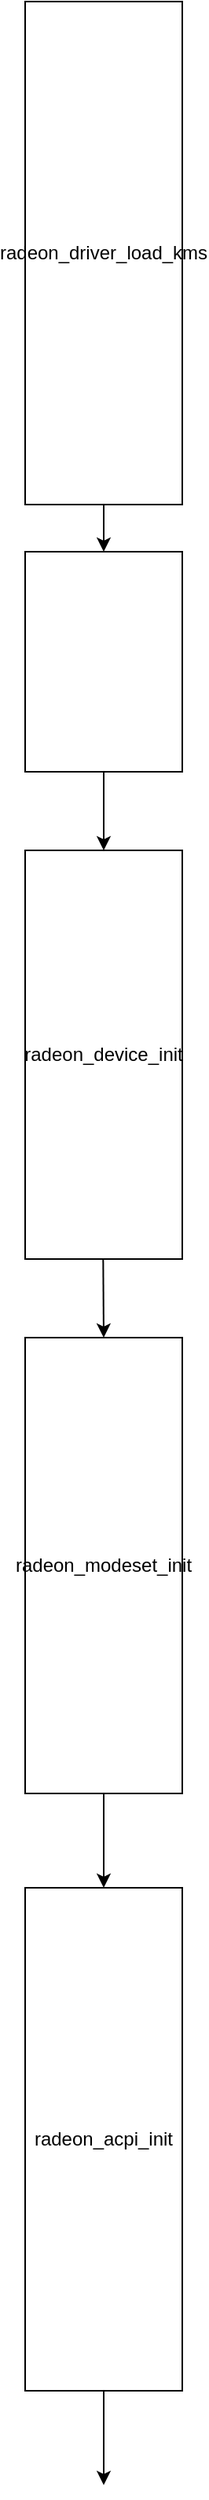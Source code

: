 <mxfile version="14.9.5" type="github">
  <diagram name="Page-1" id="e7e014a7-5840-1c2e-5031-d8a46d1fe8dd">
    <mxGraphModel dx="481" dy="1313" grid="1" gridSize="10" guides="1" tooltips="1" connect="1" arrows="1" fold="1" page="1" pageScale="1" pageWidth="1169" pageHeight="826" background="none" math="0" shadow="0">
      <root>
        <mxCell id="0" />
        <mxCell id="1" parent="0" />
        <mxCell id="-MmypGbTsIDj7He1W3D8-41" value="radeon_driver_load_kms" style="rounded=0;whiteSpace=wrap;html=1;" vertex="1" parent="1">
          <mxGeometry x="280" y="-40" width="100" height="320" as="geometry" />
        </mxCell>
        <mxCell id="-MmypGbTsIDj7He1W3D8-54" value="radeon_modeset_init" style="rounded=0;whiteSpace=wrap;html=1;" vertex="1" parent="1">
          <mxGeometry x="280" y="810" width="100" height="290" as="geometry" />
        </mxCell>
        <mxCell id="-MmypGbTsIDj7He1W3D8-58" value="radeon_acpi_init" style="rounded=0;whiteSpace=wrap;html=1;" vertex="1" parent="1">
          <mxGeometry x="280" y="1160" width="100" height="320" as="geometry" />
        </mxCell>
        <mxCell id="-MmypGbTsIDj7He1W3D8-62" value="radeon_device_init" style="rounded=0;whiteSpace=wrap;html=1;" vertex="1" parent="1">
          <mxGeometry x="280" y="500" width="100" height="260" as="geometry" />
        </mxCell>
        <mxCell id="-MmypGbTsIDj7He1W3D8-66" value="" style="rounded=0;whiteSpace=wrap;html=1;" vertex="1" parent="1">
          <mxGeometry x="280" y="310" width="100" height="140" as="geometry" />
        </mxCell>
        <mxCell id="-MmypGbTsIDj7He1W3D8-68" value="" style="endArrow=classic;html=1;exitX=0.5;exitY=1;exitDx=0;exitDy=0;entryX=0.5;entryY=0;entryDx=0;entryDy=0;" edge="1" parent="1" source="-MmypGbTsIDj7He1W3D8-41" target="-MmypGbTsIDj7He1W3D8-66">
          <mxGeometry width="50" height="50" relative="1" as="geometry">
            <mxPoint x="500" y="500" as="sourcePoint" />
            <mxPoint x="550" y="450" as="targetPoint" />
          </mxGeometry>
        </mxCell>
        <mxCell id="-MmypGbTsIDj7He1W3D8-69" value="" style="endArrow=classic;html=1;exitX=0.5;exitY=1;exitDx=0;exitDy=0;entryX=0.5;entryY=0;entryDx=0;entryDy=0;" edge="1" parent="1" source="-MmypGbTsIDj7He1W3D8-66" target="-MmypGbTsIDj7He1W3D8-62">
          <mxGeometry width="50" height="50" relative="1" as="geometry">
            <mxPoint x="340" y="290" as="sourcePoint" />
            <mxPoint x="340" y="320" as="targetPoint" />
          </mxGeometry>
        </mxCell>
        <mxCell id="-MmypGbTsIDj7He1W3D8-70" value="" style="endArrow=classic;html=1;exitX=0.5;exitY=1;exitDx=0;exitDy=0;entryX=0.5;entryY=0;entryDx=0;entryDy=0;" edge="1" parent="1" target="-MmypGbTsIDj7He1W3D8-54">
          <mxGeometry width="50" height="50" relative="1" as="geometry">
            <mxPoint x="329.66" y="760" as="sourcePoint" />
            <mxPoint x="329.66" y="790" as="targetPoint" />
          </mxGeometry>
        </mxCell>
        <mxCell id="-MmypGbTsIDj7He1W3D8-71" value="" style="endArrow=classic;html=1;entryX=0.5;entryY=0;entryDx=0;entryDy=0;" edge="1" parent="1" target="-MmypGbTsIDj7He1W3D8-58">
          <mxGeometry width="50" height="50" relative="1" as="geometry">
            <mxPoint x="330" y="1100" as="sourcePoint" />
            <mxPoint x="340" y="1000" as="targetPoint" />
          </mxGeometry>
        </mxCell>
        <mxCell id="-MmypGbTsIDj7He1W3D8-72" value="" style="endArrow=classic;html=1;exitX=0.5;exitY=1;exitDx=0;exitDy=0;" edge="1" parent="1" source="-MmypGbTsIDj7He1W3D8-58">
          <mxGeometry width="50" height="50" relative="1" as="geometry">
            <mxPoint x="500" y="1430" as="sourcePoint" />
            <mxPoint x="330" y="1540" as="targetPoint" />
          </mxGeometry>
        </mxCell>
      </root>
    </mxGraphModel>
  </diagram>
</mxfile>
